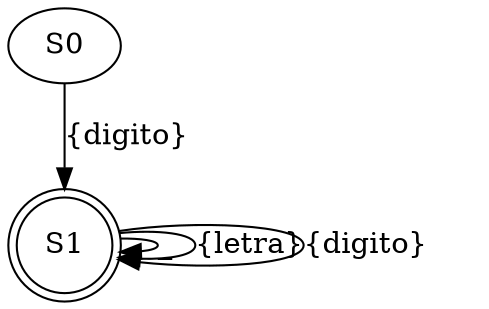 digraph G {
	S0 -> S1 [label="{digito}"]	S1 [shape="doublecircle"]	S1 -> S1 [label="_"]	S1 -> S1 [label="{letra}"]	S1 -> S1 [label="{digito}"]
}